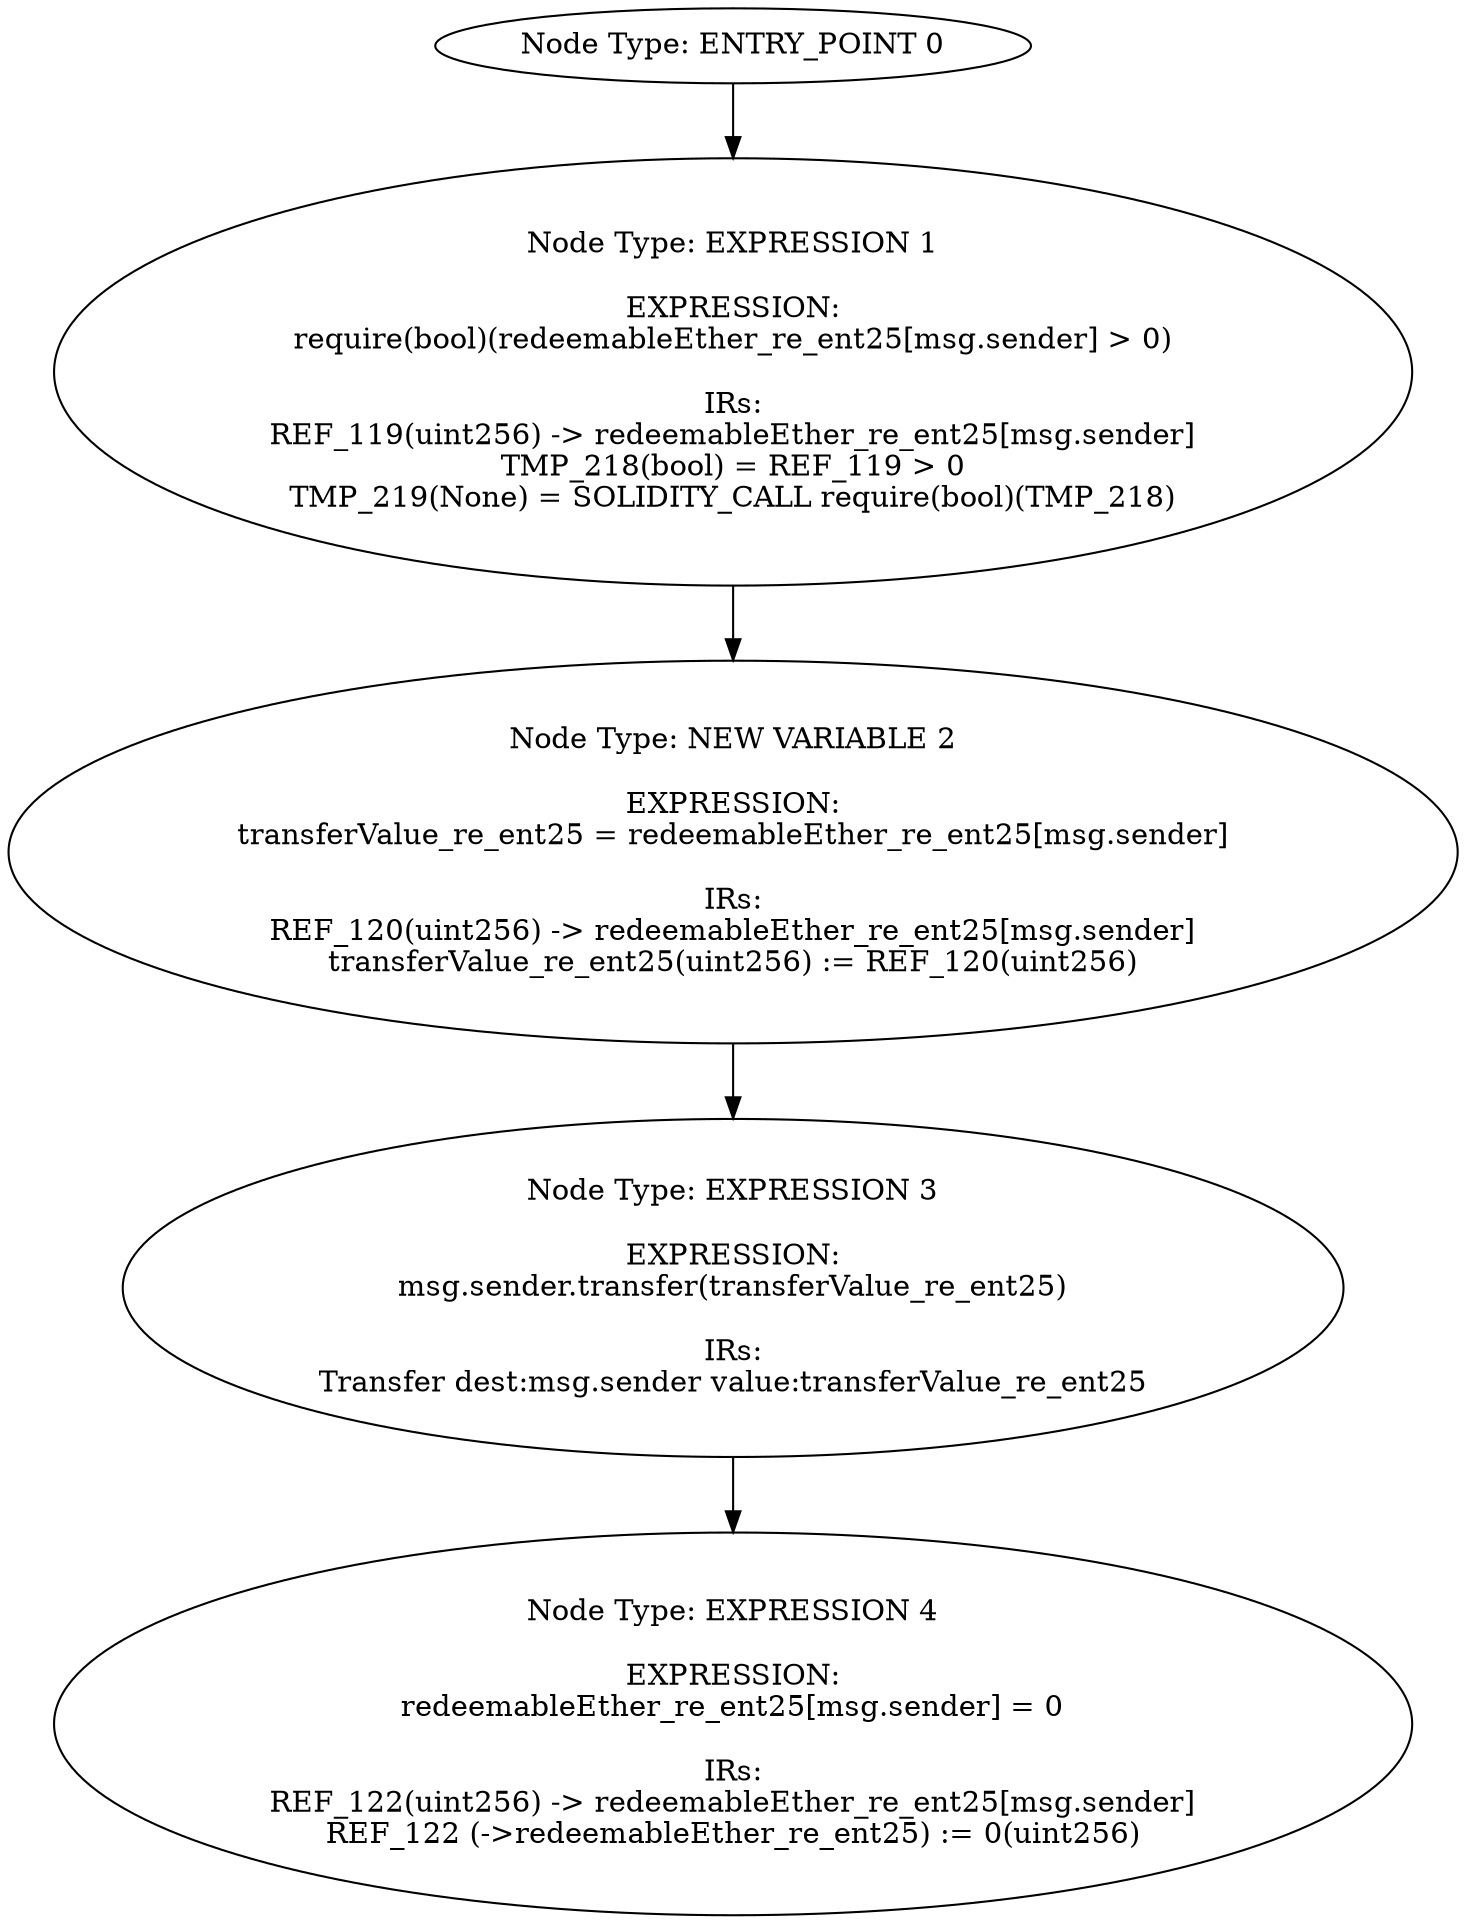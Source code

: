 digraph{
0[label="Node Type: ENTRY_POINT 0
"];
0->1;
1[label="Node Type: EXPRESSION 1

EXPRESSION:
require(bool)(redeemableEther_re_ent25[msg.sender] > 0)

IRs:
REF_119(uint256) -> redeemableEther_re_ent25[msg.sender]
TMP_218(bool) = REF_119 > 0
TMP_219(None) = SOLIDITY_CALL require(bool)(TMP_218)"];
1->2;
2[label="Node Type: NEW VARIABLE 2

EXPRESSION:
transferValue_re_ent25 = redeemableEther_re_ent25[msg.sender]

IRs:
REF_120(uint256) -> redeemableEther_re_ent25[msg.sender]
transferValue_re_ent25(uint256) := REF_120(uint256)"];
2->3;
3[label="Node Type: EXPRESSION 3

EXPRESSION:
msg.sender.transfer(transferValue_re_ent25)

IRs:
Transfer dest:msg.sender value:transferValue_re_ent25"];
3->4;
4[label="Node Type: EXPRESSION 4

EXPRESSION:
redeemableEther_re_ent25[msg.sender] = 0

IRs:
REF_122(uint256) -> redeemableEther_re_ent25[msg.sender]
REF_122 (->redeemableEther_re_ent25) := 0(uint256)"];
}
